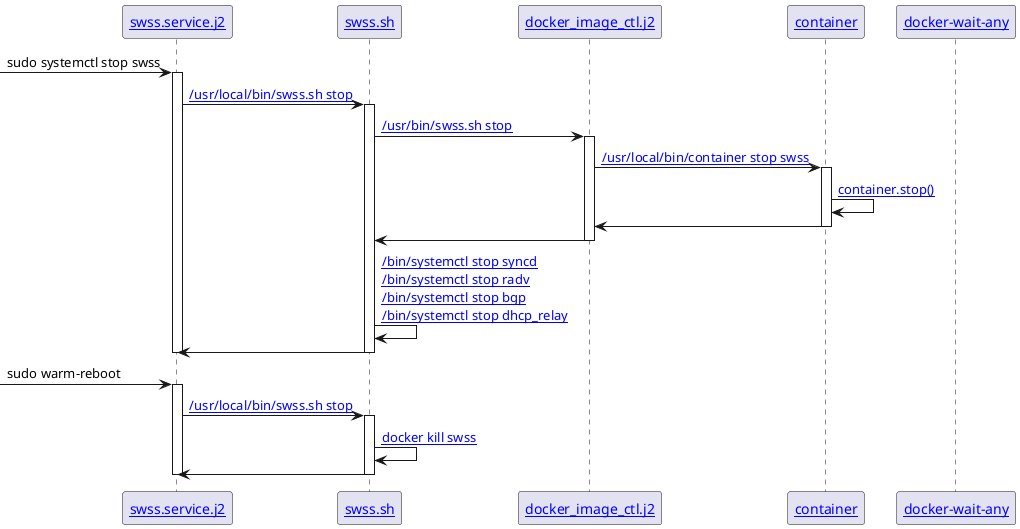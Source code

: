 @startuml
' Online Server: https://www.plantuml.com/plantuml/uml/SyfFKj2rKt3CoKnELR1Io4ZDoSa70000
' Basic examples: https://plantuml.com/sequence-diagram#5e05164bff244555
' Declaring participant: https://plantuml.com/sequence-diagram#5d2ed256d73a7298
' Message to Self: https://plantuml.com/sequence-diagram#f5050860884ddf31
' Lifeline Activation and Destruction: https://plantuml.com/sequence-diagram#5cc0040514e70f7b
' Incoming and outgoing messages: https://plantuml.com/sequence-diagram#05984b1743e67542
' Comments: https://plantuml.com/commons#8413c683b4b27cc3

participant "[[https://github.com/sonic-net/sonic-buildimage/blob/df4312f7ef4b8b808320be3df9c09c84b4a3e423/files/build_templates/per_namespace/swss.service.j2 swss.service.j2]]" as swss.service.j2
participant "[[https://github.com/sonic-net/sonic-buildimage/blob/df4312f7ef4b8b808320be3df9c09c84b4a3e423/files/scripts/swss.sh swss.sh]]" as swss.sh
participant "[[https://github.com/sonic-net/sonic-buildimage/blob/df4312f7ef4b8b808320be3df9c09c84b4a3e423/files/build_templates/docker_image_ctl.j2 docker_image_ctl.j2]]" as docker_image_ctl.j2
participant "[[https://github.com/sonic-net/sonic-buildimage/blob/df4312f7ef4b8b808320be3df9c09c84b4a3e423/src/sonic-ctrmgrd/ctrmgr/container container]]" as container
participant "[[https://github.com/sonic-net/sonic-buildimage/blob/df4312f7ef4b8b808320be3df9c09c84b4a3e423/files/image_config/misc/docker-wait-any docker-wait-any]]" as dockerwaitany

[-> swss.service.j2: sudo systemctl stop swss
activate swss.service.j2
swss.service.j2 -> swss.sh: [[https://github.com/sonic-net/sonic-buildimage/blob/df4312f7ef4b8b808320be3df9c09c84b4a3e423/files/build_templates/per_namespace/swss.service.j2#L26 /usr/local/bin/swss.sh stop]]
activate swss.sh
swss.sh -> docker_image_ctl.j2: [[https://github.com/sonic-net/sonic-buildimage/blob/df4312f7ef4b8b808320be3df9c09c84b4a3e423/files/scripts/swss.sh#L275 /usr/bin/swss.sh stop]]
activate docker_image_ctl.j2
docker_image_ctl.j2 -> container: [[https://github.com/sonic-net/sonic-buildimage/blob/df4312f7ef4b8b808320be3df9c09c84b4a3e423/files/build_templates/docker_image_ctl.j2#L593 /usr/local/bin/container stop swss]]
activate container
container -> container: [[https://github.com/sonic-net/sonic-buildimage/blob/df4312f7ef4b8b808320be3df9c09c84b4a3e423/src/sonic-ctrmgrd/ctrmgr/container#L125 container.stop()]]
docker_image_ctl.j2 <- container
deactivate container
swss.sh <- docker_image_ctl.j2
deactivate docker_image_ctl.j2
swss.sh -> swss.sh: [[https://github.com/sonic-net/sonic-buildimage/blob/df4312f7ef4b8b808320be3df9c09c84b4a3e423/files/scripts/swss.sh#L136-L152 /bin/systemctl stop syncd\n/bin/systemctl stop radv\n/bin/systemctl stop bgp\n/bin/systemctl stop dhcp_relay]]
swss.service.j2 <- swss.sh
deactivate swss.sh
deactivate swss.service.j2
[-> swss.service.j2: sudo warm-reboot
activate swss.service.j2
swss.service.j2 -> swss.sh: [[https://github.com/sonic-net/sonic-buildimage/blob/df4312f7ef4b8b808320be3df9c09c84b4a3e423/files/build_templates/per_namespace/swss.service.j2#L26 /usr/local/bin/swss.sh stop]]
activate swss.sh
swss.sh -> swss.sh: [[https://github.com/sonic-net/sonic-buildimage/blob/df4312f7ef4b8b808320be3df9c09c84b4a3e423/files/scripts/swss.sh#L279 docker kill swss]]
swss.service.j2 <- swss.sh
deactivate swss.sh
deactivate swss.service.j2
@enduml

